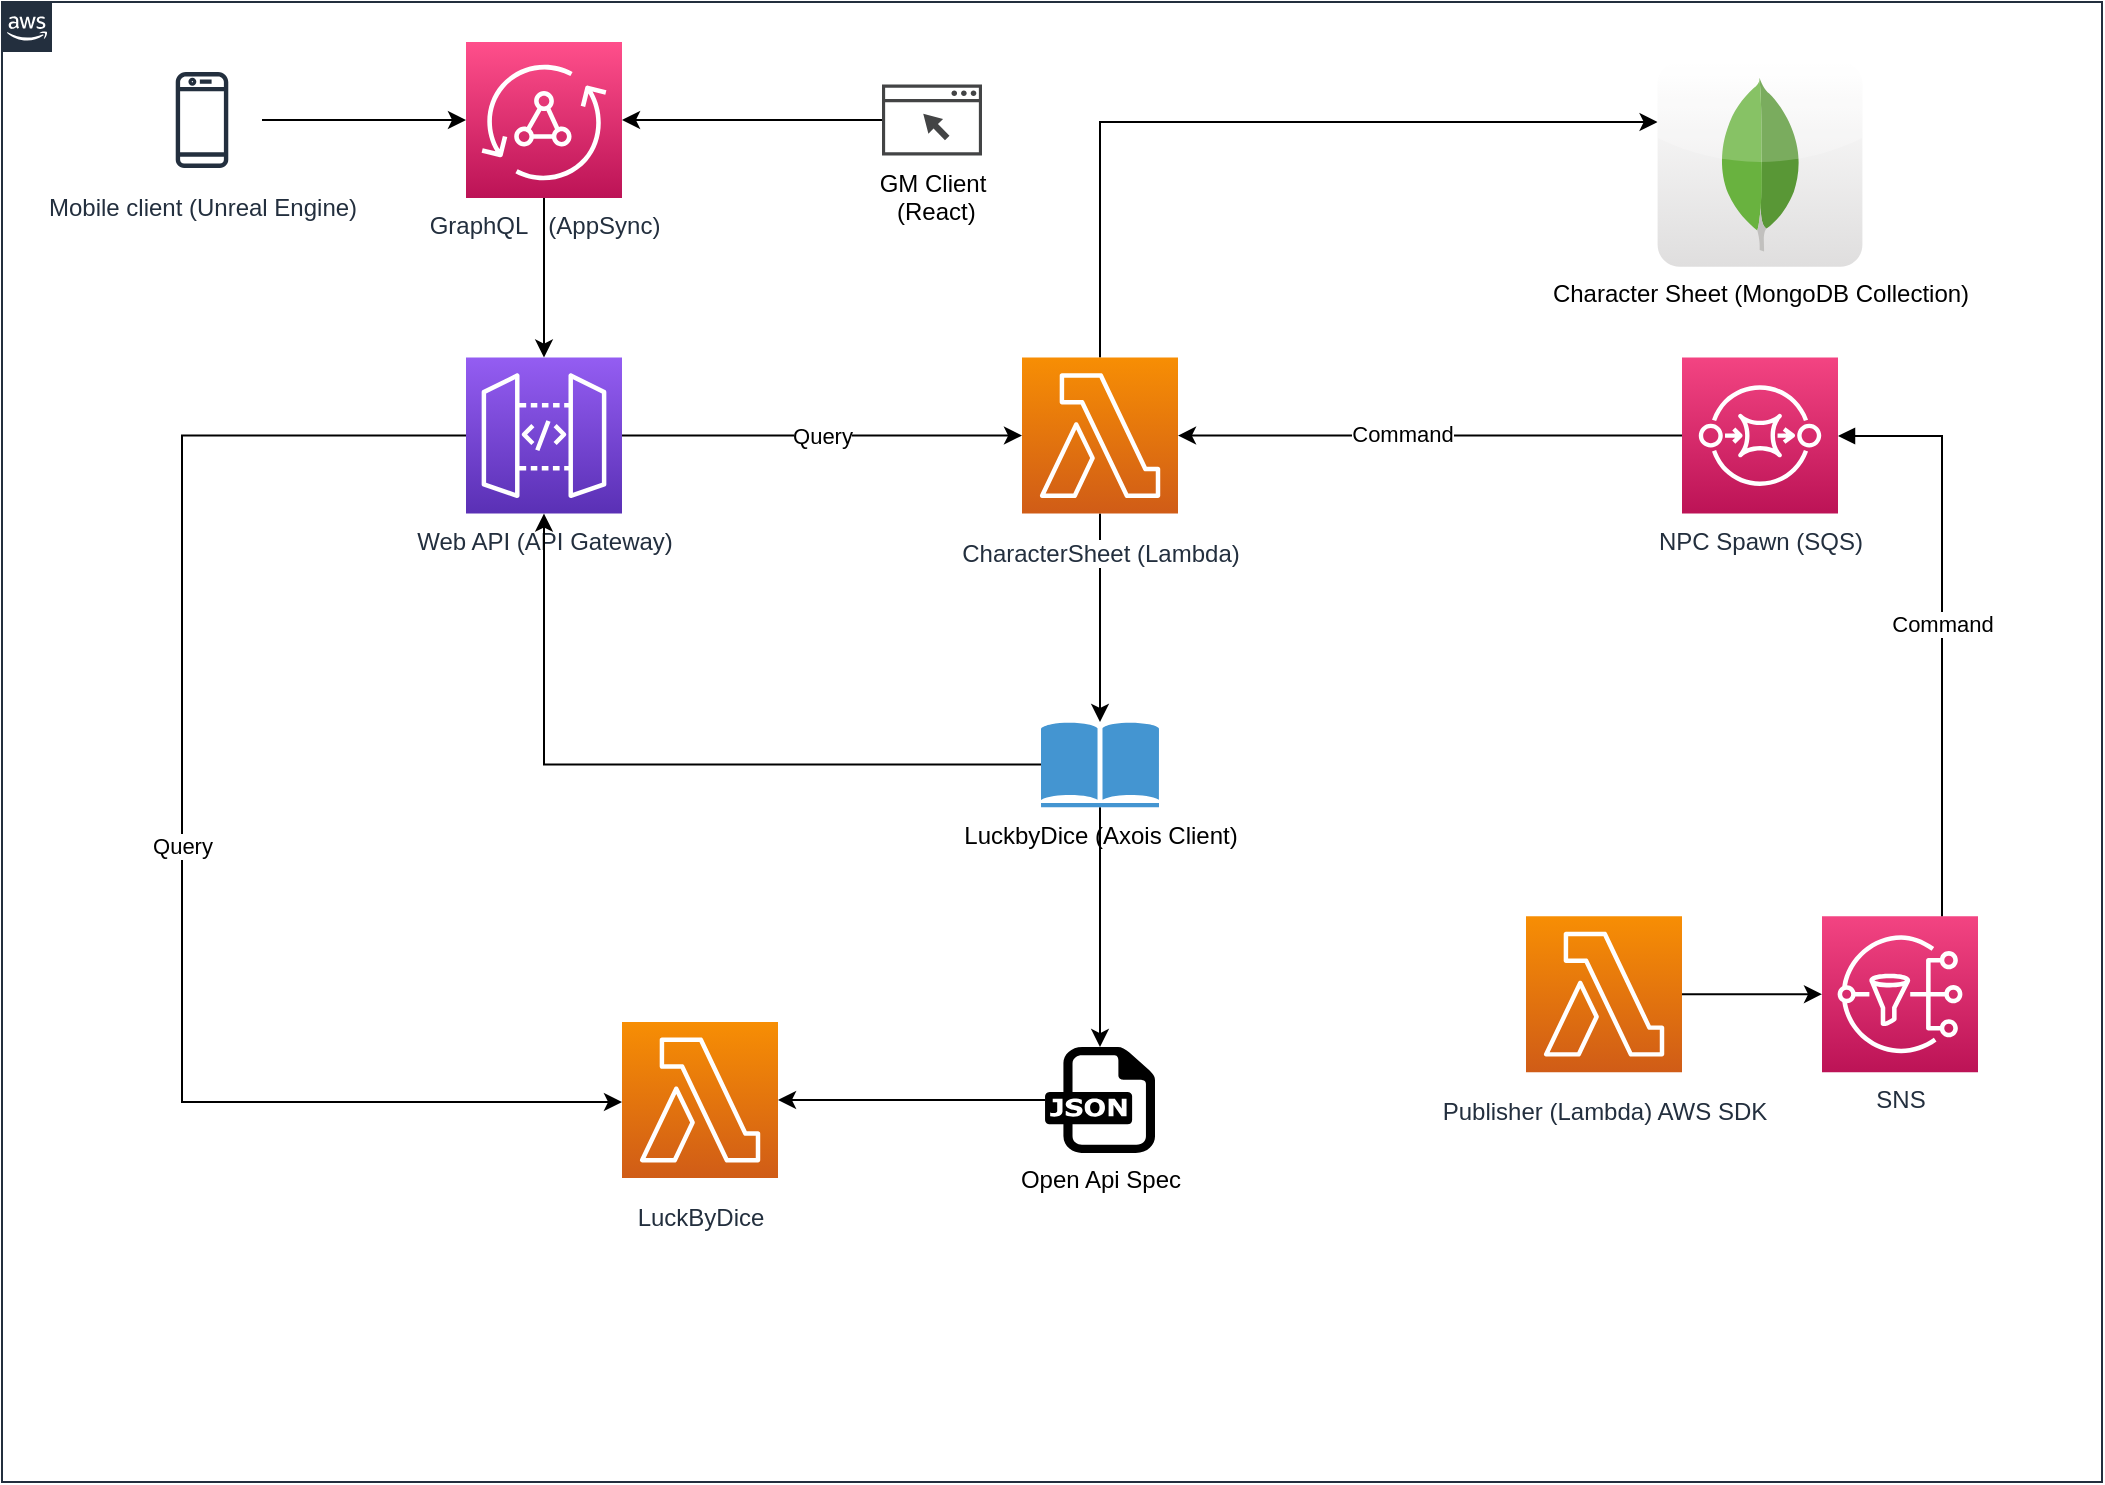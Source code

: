 <mxfile version="20.7.4" type="device"><diagram id="Ht1M8jgEwFfnCIfOTk4-" name="Page-1"><mxGraphModel dx="1434" dy="766" grid="1" gridSize="10" guides="1" tooltips="1" connect="1" arrows="1" fold="1" page="1" pageScale="1" pageWidth="1169" pageHeight="827" math="0" shadow="0"><root><mxCell id="0"/><mxCell id="1" parent="0"/><mxCell id="UEzPUAAOIrF-is8g5C7q-74" value="" style="points=[[0,0],[0.25,0],[0.5,0],[0.75,0],[1,0],[1,0.25],[1,0.5],[1,0.75],[1,1],[0.75,1],[0.5,1],[0.25,1],[0,1],[0,0.75],[0,0.5],[0,0.25]];outlineConnect=0;gradientColor=none;html=1;whiteSpace=wrap;fontSize=12;fontStyle=0;shape=mxgraph.aws4.group;grIcon=mxgraph.aws4.group_aws_cloud_alt;strokeColor=#232F3E;fillColor=none;verticalAlign=top;align=left;spacingLeft=30;fontColor=#232F3E;dashed=0;labelBackgroundColor=#ffffff;container=1;pointerEvents=0;collapsible=0;recursiveResize=0;" parent="1" vertex="1"><mxGeometry x="50" y="20" width="1050" height="740" as="geometry"/></mxCell><mxCell id="nBazj8B616ZesUStf5ha-15" style="edgeStyle=orthogonalEdgeStyle;rounded=0;orthogonalLoop=1;jettySize=auto;html=1;" edge="1" parent="UEzPUAAOIrF-is8g5C7q-74" source="nBazj8B616ZesUStf5ha-5" target="UEzPUAAOIrF-is8g5C7q-85"><mxGeometry relative="1" as="geometry"/></mxCell><mxCell id="UEzPUAAOIrF-is8g5C7q-85" value="&lt;div&gt;LuckByDice&lt;/div&gt;&lt;div&gt;&lt;br&gt;&lt;/div&gt;" style="outlineConnect=0;fontColor=#232F3E;gradientColor=#F78E04;gradientDirection=north;fillColor=#D05C17;strokeColor=#ffffff;dashed=0;verticalLabelPosition=bottom;verticalAlign=top;align=center;html=1;fontSize=12;fontStyle=0;aspect=fixed;shape=mxgraph.aws4.resourceIcon;resIcon=mxgraph.aws4.lambda;labelBackgroundColor=#ffffff;spacingTop=6;" parent="UEzPUAAOIrF-is8g5C7q-74" vertex="1"><mxGeometry x="310" y="510" width="78" height="78" as="geometry"/></mxCell><mxCell id="nBazj8B616ZesUStf5ha-9" value="Query" style="edgeStyle=orthogonalEdgeStyle;rounded=0;orthogonalLoop=1;jettySize=auto;html=1;" edge="1" parent="UEzPUAAOIrF-is8g5C7q-74" source="nBazj8B616ZesUStf5ha-1" target="nBazj8B616ZesUStf5ha-2"><mxGeometry relative="1" as="geometry"/></mxCell><mxCell id="nBazj8B616ZesUStf5ha-10" value="Query" style="edgeStyle=orthogonalEdgeStyle;rounded=0;orthogonalLoop=1;jettySize=auto;html=1;" edge="1" parent="UEzPUAAOIrF-is8g5C7q-74" source="nBazj8B616ZesUStf5ha-1" target="UEzPUAAOIrF-is8g5C7q-85"><mxGeometry relative="1" as="geometry"><Array as="points"><mxPoint x="90" y="217"/><mxPoint x="90" y="550"/></Array></mxGeometry></mxCell><mxCell id="nBazj8B616ZesUStf5ha-1" value="Web API (API Gateway)" style="sketch=0;points=[[0,0,0],[0.25,0,0],[0.5,0,0],[0.75,0,0],[1,0,0],[0,1,0],[0.25,1,0],[0.5,1,0],[0.75,1,0],[1,1,0],[0,0.25,0],[0,0.5,0],[0,0.75,0],[1,0.25,0],[1,0.5,0],[1,0.75,0]];outlineConnect=0;fontColor=#232F3E;gradientColor=#945DF2;gradientDirection=north;fillColor=#5A30B5;strokeColor=#ffffff;dashed=0;verticalLabelPosition=bottom;verticalAlign=top;align=center;html=1;fontSize=12;fontStyle=0;aspect=fixed;shape=mxgraph.aws4.resourceIcon;resIcon=mxgraph.aws4.api_gateway;" vertex="1" parent="UEzPUAAOIrF-is8g5C7q-74"><mxGeometry x="232" y="177.8" width="78" height="78" as="geometry"/></mxCell><mxCell id="nBazj8B616ZesUStf5ha-14" style="edgeStyle=orthogonalEdgeStyle;rounded=0;orthogonalLoop=1;jettySize=auto;html=1;" edge="1" parent="UEzPUAAOIrF-is8g5C7q-74" source="nBazj8B616ZesUStf5ha-2" target="nBazj8B616ZesUStf5ha-6"><mxGeometry relative="1" as="geometry"/></mxCell><mxCell id="nBazj8B616ZesUStf5ha-51" style="edgeStyle=orthogonalEdgeStyle;rounded=0;orthogonalLoop=1;jettySize=auto;html=1;" edge="1" parent="UEzPUAAOIrF-is8g5C7q-74" source="nBazj8B616ZesUStf5ha-2" target="nBazj8B616ZesUStf5ha-50"><mxGeometry relative="1" as="geometry"><Array as="points"><mxPoint x="549" y="60"/></Array></mxGeometry></mxCell><mxCell id="nBazj8B616ZesUStf5ha-2" value="CharacterSheet (Lambda)" style="outlineConnect=0;fontColor=#232F3E;gradientColor=#F78E04;gradientDirection=north;fillColor=#D05C17;strokeColor=#ffffff;dashed=0;verticalLabelPosition=bottom;verticalAlign=top;align=center;html=1;fontSize=12;fontStyle=0;aspect=fixed;shape=mxgraph.aws4.resourceIcon;resIcon=mxgraph.aws4.lambda;labelBackgroundColor=#ffffff;spacingTop=6;" vertex="1" parent="UEzPUAAOIrF-is8g5C7q-74"><mxGeometry x="510" y="177.8" width="78" height="78" as="geometry"/></mxCell><mxCell id="nBazj8B616ZesUStf5ha-13" style="edgeStyle=orthogonalEdgeStyle;rounded=0;orthogonalLoop=1;jettySize=auto;html=1;" edge="1" parent="UEzPUAAOIrF-is8g5C7q-74" source="nBazj8B616ZesUStf5ha-6" target="nBazj8B616ZesUStf5ha-5"><mxGeometry relative="1" as="geometry"/></mxCell><mxCell id="nBazj8B616ZesUStf5ha-5" value="Open Api Spec" style="dashed=0;outlineConnect=0;html=1;align=center;labelPosition=center;verticalLabelPosition=bottom;verticalAlign=top;shape=mxgraph.weblogos.json" vertex="1" parent="UEzPUAAOIrF-is8g5C7q-74"><mxGeometry x="521.5" y="522.55" width="55" height="52.9" as="geometry"/></mxCell><mxCell id="nBazj8B616ZesUStf5ha-68" style="rounded=0;orthogonalLoop=1;jettySize=auto;html=1;elbow=vertical;edgeStyle=orthogonalEdgeStyle;" edge="1" parent="UEzPUAAOIrF-is8g5C7q-74" source="nBazj8B616ZesUStf5ha-6" target="nBazj8B616ZesUStf5ha-1"><mxGeometry relative="1" as="geometry"/></mxCell><mxCell id="nBazj8B616ZesUStf5ha-6" value="&lt;div&gt;LuckbyDice (Axois Client)&lt;/div&gt;" style="shadow=0;dashed=0;html=1;strokeColor=none;fillColor=#4495D1;labelPosition=center;verticalLabelPosition=bottom;verticalAlign=top;align=center;outlineConnect=0;shape=mxgraph.veeam.library;" vertex="1" parent="UEzPUAAOIrF-is8g5C7q-74"><mxGeometry x="519.5" y="360" width="59" height="42.6" as="geometry"/></mxCell><mxCell id="UEzPUAAOIrF-is8g5C7q-82" value="NPC Spawn (SQS)" style="outlineConnect=0;fontColor=#232F3E;gradientColor=#F34482;gradientDirection=north;fillColor=#BC1356;strokeColor=#ffffff;dashed=0;verticalLabelPosition=bottom;verticalAlign=top;align=center;html=1;fontSize=12;fontStyle=0;aspect=fixed;shape=mxgraph.aws4.resourceIcon;resIcon=mxgraph.aws4.sqs;labelBackgroundColor=#ffffff;" parent="UEzPUAAOIrF-is8g5C7q-74" vertex="1"><mxGeometry x="840" y="177.8" width="78" height="78" as="geometry"/></mxCell><mxCell id="nBazj8B616ZesUStf5ha-11" style="edgeStyle=orthogonalEdgeStyle;rounded=0;orthogonalLoop=1;jettySize=auto;html=1;" edge="1" parent="UEzPUAAOIrF-is8g5C7q-74" source="UEzPUAAOIrF-is8g5C7q-82" target="nBazj8B616ZesUStf5ha-2"><mxGeometry relative="1" as="geometry"/></mxCell><mxCell id="nBazj8B616ZesUStf5ha-12" value="Command" style="edgeLabel;html=1;align=center;verticalAlign=middle;resizable=0;points=[];" vertex="1" connectable="0" parent="nBazj8B616ZesUStf5ha-11"><mxGeometry x="0.112" y="-1" relative="1" as="geometry"><mxPoint as="offset"/></mxGeometry></mxCell><mxCell id="UEzPUAAOIrF-is8g5C7q-81" value="&lt;div&gt;SNS&lt;/div&gt;" style="outlineConnect=0;fontColor=#232F3E;gradientColor=#F34482;gradientDirection=north;fillColor=#BC1356;strokeColor=#ffffff;dashed=0;verticalLabelPosition=bottom;verticalAlign=top;align=center;html=1;fontSize=12;fontStyle=0;aspect=fixed;shape=mxgraph.aws4.resourceIcon;resIcon=mxgraph.aws4.sns;labelBackgroundColor=#ffffff;" parent="UEzPUAAOIrF-is8g5C7q-74" vertex="1"><mxGeometry x="910" y="457.1" width="78" height="78" as="geometry"/></mxCell><mxCell id="UEzPUAAOIrF-is8g5C7q-92" value="Command" style="edgeStyle=orthogonalEdgeStyle;rounded=0;orthogonalLoop=1;jettySize=auto;html=1;endArrow=block;endFill=1;strokeWidth=1;" parent="UEzPUAAOIrF-is8g5C7q-74" source="UEzPUAAOIrF-is8g5C7q-81" target="UEzPUAAOIrF-is8g5C7q-82" edge="1"><mxGeometry relative="1" as="geometry"><Array as="points"><mxPoint x="970" y="217"/></Array></mxGeometry></mxCell><mxCell id="nBazj8B616ZesUStf5ha-50" value="&lt;div&gt;Character Sheet (MongoDB Collection)&lt;/div&gt;" style="dashed=0;outlineConnect=0;html=1;align=center;labelPosition=center;verticalLabelPosition=bottom;verticalAlign=top;shape=mxgraph.webicons.mongodb;gradientColor=#DFDEDE" vertex="1" parent="UEzPUAAOIrF-is8g5C7q-74"><mxGeometry x="827.8" y="30" width="102.4" height="102.4" as="geometry"/></mxCell><mxCell id="nBazj8B616ZesUStf5ha-53" style="edgeStyle=orthogonalEdgeStyle;rounded=0;orthogonalLoop=1;jettySize=auto;html=1;" edge="1" parent="UEzPUAAOIrF-is8g5C7q-74" source="nBazj8B616ZesUStf5ha-52" target="nBazj8B616ZesUStf5ha-1"><mxGeometry x="0.203" y="-39" relative="1" as="geometry"><mxPoint as="offset"/></mxGeometry></mxCell><mxCell id="nBazj8B616ZesUStf5ha-52" value="GraphQL&amp;nbsp;&amp;nbsp; (AppSync)" style="sketch=0;points=[[0,0,0],[0.25,0,0],[0.5,0,0],[0.75,0,0],[1,0,0],[0,1,0],[0.25,1,0],[0.5,1,0],[0.75,1,0],[1,1,0],[0,0.25,0],[0,0.5,0],[0,0.75,0],[1,0.25,0],[1,0.5,0],[1,0.75,0]];outlineConnect=0;fontColor=#232F3E;gradientColor=#FF4F8B;gradientDirection=north;fillColor=#BC1356;strokeColor=#ffffff;dashed=0;verticalLabelPosition=bottom;verticalAlign=top;align=center;html=1;fontSize=12;fontStyle=0;aspect=fixed;shape=mxgraph.aws4.resourceIcon;resIcon=mxgraph.aws4.appsync;" vertex="1" parent="UEzPUAAOIrF-is8g5C7q-74"><mxGeometry x="232" y="20.0" width="78" height="78" as="geometry"/></mxCell><mxCell id="nBazj8B616ZesUStf5ha-58" style="edgeStyle=orthogonalEdgeStyle;rounded=0;orthogonalLoop=1;jettySize=auto;html=1;" edge="1" parent="UEzPUAAOIrF-is8g5C7q-74" source="nBazj8B616ZesUStf5ha-55" target="nBazj8B616ZesUStf5ha-52"><mxGeometry relative="1" as="geometry"/></mxCell><mxCell id="nBazj8B616ZesUStf5ha-55" value="Mobile client (Unreal Engine)" style="sketch=0;outlineConnect=0;fontColor=#232F3E;gradientColor=none;strokeColor=#232F3E;fillColor=#ffffff;dashed=0;verticalLabelPosition=bottom;verticalAlign=top;align=center;html=1;fontSize=12;fontStyle=0;aspect=fixed;shape=mxgraph.aws4.resourceIcon;resIcon=mxgraph.aws4.mobile_client;" vertex="1" parent="UEzPUAAOIrF-is8g5C7q-74"><mxGeometry x="70" y="29" width="60" height="60" as="geometry"/></mxCell><mxCell id="nBazj8B616ZesUStf5ha-61" style="edgeStyle=orthogonalEdgeStyle;rounded=0;orthogonalLoop=1;jettySize=auto;html=1;" edge="1" parent="UEzPUAAOIrF-is8g5C7q-74" source="nBazj8B616ZesUStf5ha-56" target="nBazj8B616ZesUStf5ha-52"><mxGeometry relative="1" as="geometry"/></mxCell><mxCell id="nBazj8B616ZesUStf5ha-56" value="&lt;div&gt;GM Client&lt;/div&gt;&amp;nbsp;(React)" style="sketch=0;pointerEvents=1;shadow=0;dashed=0;html=1;strokeColor=none;fillColor=#434445;aspect=fixed;labelPosition=center;verticalLabelPosition=bottom;verticalAlign=top;align=center;outlineConnect=0;shape=mxgraph.vvd.web_browser;" vertex="1" parent="UEzPUAAOIrF-is8g5C7q-74"><mxGeometry x="440" y="41.25" width="50" height="35.5" as="geometry"/></mxCell><mxCell id="nBazj8B616ZesUStf5ha-63" style="edgeStyle=orthogonalEdgeStyle;rounded=0;orthogonalLoop=1;jettySize=auto;html=1;" edge="1" parent="UEzPUAAOIrF-is8g5C7q-74" source="nBazj8B616ZesUStf5ha-62" target="UEzPUAAOIrF-is8g5C7q-81"><mxGeometry relative="1" as="geometry"/></mxCell><mxCell id="nBazj8B616ZesUStf5ha-62" value="Publisher (Lambda) AWS SDK" style="outlineConnect=0;fontColor=#232F3E;gradientColor=#F78E04;gradientDirection=north;fillColor=#D05C17;strokeColor=#ffffff;dashed=0;verticalLabelPosition=bottom;verticalAlign=top;align=center;html=1;fontSize=12;fontStyle=0;aspect=fixed;shape=mxgraph.aws4.resourceIcon;resIcon=mxgraph.aws4.lambda;labelBackgroundColor=#ffffff;spacingTop=6;" vertex="1" parent="UEzPUAAOIrF-is8g5C7q-74"><mxGeometry x="762" y="457.1" width="78" height="78" as="geometry"/></mxCell></root></mxGraphModel></diagram></mxfile>